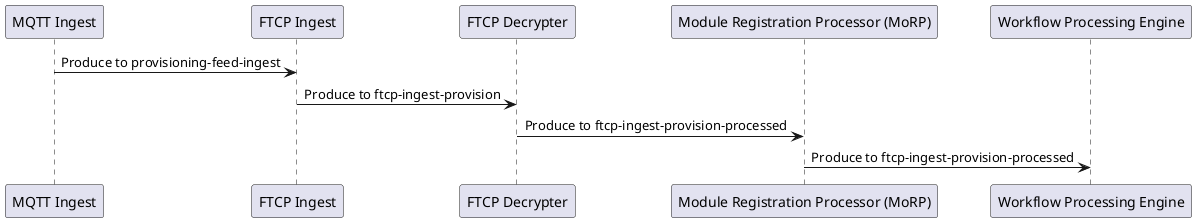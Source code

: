 @startuml
"MQTT Ingest" -> "FTCP Ingest": Produce to provisioning-feed-ingest
"FTCP Ingest" -> "FTCP Decrypter": Produce to ftcp-ingest-provision
"FTCP Decrypter" -> "Module Registration Processor (MoRP)": Produce to ftcp-ingest-provision-processed
"Module Registration Processor (MoRP)" -> "Workflow Processing Engine": Produce to ftcp-ingest-provision-processed
@enduml

